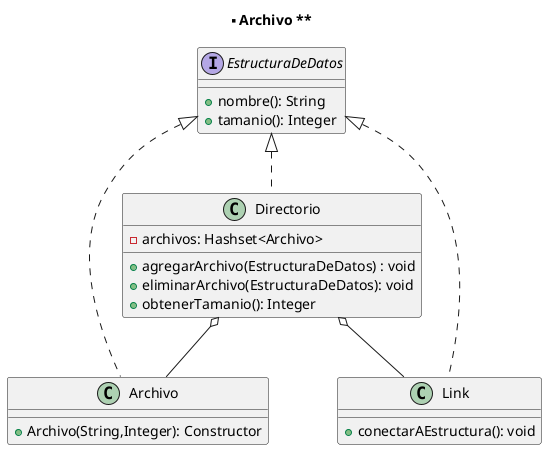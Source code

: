@startuml

title ** Archivo **

Interface EstructuraDeDatos{
   + nombre(): String 
   + tamanio(): Integer 
}

class Directorio implements EstructuraDeDatos{
    
    - archivos: Hashset<Archivo>
  
    + agregarArchivo(EstructuraDeDatos) : void
    + eliminarArchivo(EstructuraDeDatos): void
    + obtenerTamanio(): Integer  
}

class Archivo implements EstructuraDeDatos{
    
    + Archivo(String,Integer): Constructor
}

class Link implements EstructuraDeDatos{
    + conectarAEstructura(): void 
}

Directorio o-- Archivo 
Directorio o-- Link 
@enduml